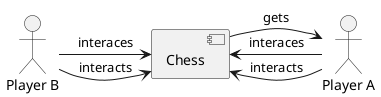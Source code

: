 @startuml
skinparam monochrome true
skinparam componentStyle uml2
actor Player_A as "Player A"
actor Player_B as "Player B"
component Chess as "Chess"
Chess -> Player_A : gets
Player_A -> Chess : interacts
Player_A -> Chess : interaces
Player_B -> Chess : interacts
Player_B -> Chess : interaces
@enduml
' Actifsource ID=[dc5bfacd-eaac-11e8-88d3-bfc6b992bdec,73695871-fa3e-11e8-af47-e5bdd8100025,Hash]
